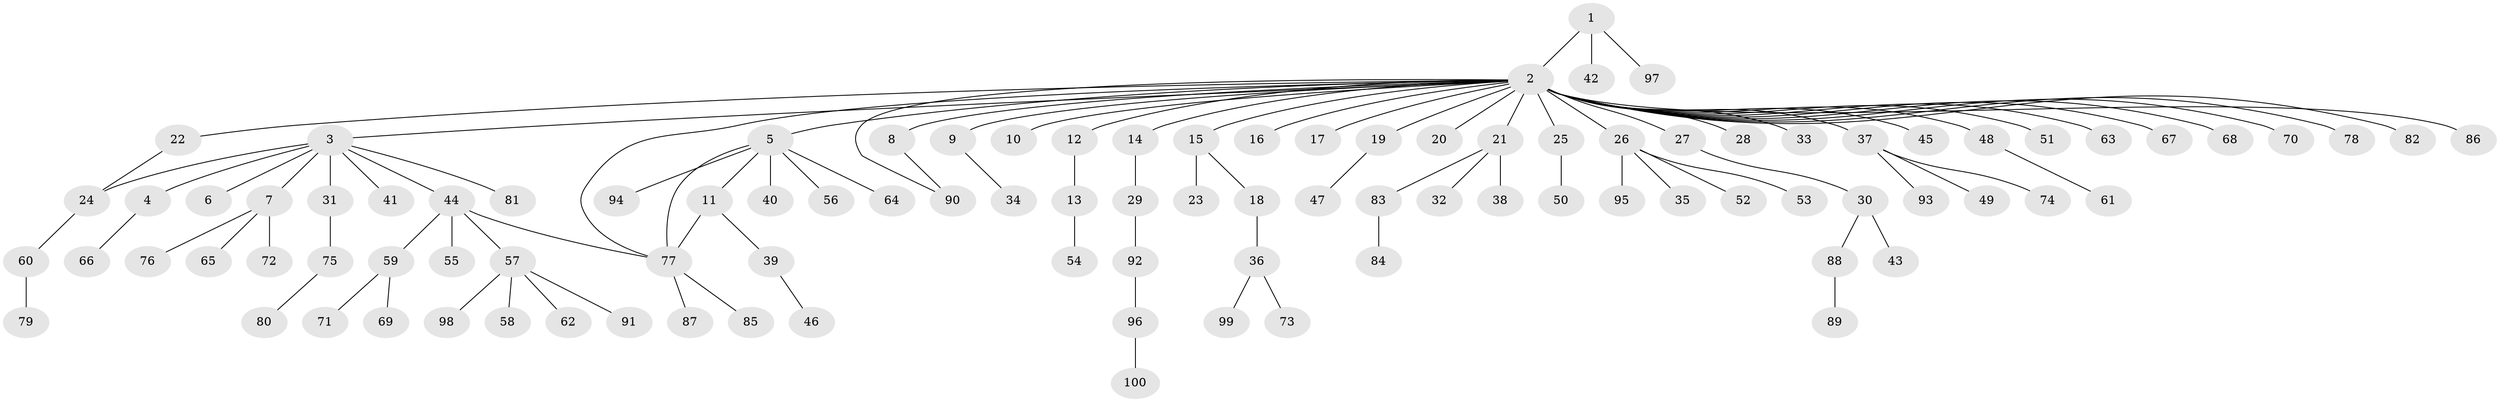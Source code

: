 // Generated by graph-tools (version 1.1) at 2025/48/03/09/25 04:48:45]
// undirected, 100 vertices, 104 edges
graph export_dot {
graph [start="1"]
  node [color=gray90,style=filled];
  1;
  2;
  3;
  4;
  5;
  6;
  7;
  8;
  9;
  10;
  11;
  12;
  13;
  14;
  15;
  16;
  17;
  18;
  19;
  20;
  21;
  22;
  23;
  24;
  25;
  26;
  27;
  28;
  29;
  30;
  31;
  32;
  33;
  34;
  35;
  36;
  37;
  38;
  39;
  40;
  41;
  42;
  43;
  44;
  45;
  46;
  47;
  48;
  49;
  50;
  51;
  52;
  53;
  54;
  55;
  56;
  57;
  58;
  59;
  60;
  61;
  62;
  63;
  64;
  65;
  66;
  67;
  68;
  69;
  70;
  71;
  72;
  73;
  74;
  75;
  76;
  77;
  78;
  79;
  80;
  81;
  82;
  83;
  84;
  85;
  86;
  87;
  88;
  89;
  90;
  91;
  92;
  93;
  94;
  95;
  96;
  97;
  98;
  99;
  100;
  1 -- 2;
  1 -- 42;
  1 -- 97;
  2 -- 3;
  2 -- 5;
  2 -- 8;
  2 -- 9;
  2 -- 10;
  2 -- 12;
  2 -- 14;
  2 -- 15;
  2 -- 16;
  2 -- 17;
  2 -- 19;
  2 -- 20;
  2 -- 21;
  2 -- 22;
  2 -- 25;
  2 -- 26;
  2 -- 27;
  2 -- 28;
  2 -- 33;
  2 -- 37;
  2 -- 45;
  2 -- 48;
  2 -- 51;
  2 -- 63;
  2 -- 67;
  2 -- 68;
  2 -- 70;
  2 -- 77;
  2 -- 78;
  2 -- 82;
  2 -- 86;
  2 -- 90;
  3 -- 4;
  3 -- 6;
  3 -- 7;
  3 -- 24;
  3 -- 31;
  3 -- 41;
  3 -- 44;
  3 -- 81;
  4 -- 66;
  5 -- 11;
  5 -- 40;
  5 -- 56;
  5 -- 64;
  5 -- 77;
  5 -- 94;
  7 -- 65;
  7 -- 72;
  7 -- 76;
  8 -- 90;
  9 -- 34;
  11 -- 39;
  11 -- 77;
  12 -- 13;
  13 -- 54;
  14 -- 29;
  15 -- 18;
  15 -- 23;
  18 -- 36;
  19 -- 47;
  21 -- 32;
  21 -- 38;
  21 -- 83;
  22 -- 24;
  24 -- 60;
  25 -- 50;
  26 -- 35;
  26 -- 52;
  26 -- 53;
  26 -- 95;
  27 -- 30;
  29 -- 92;
  30 -- 43;
  30 -- 88;
  31 -- 75;
  36 -- 73;
  36 -- 99;
  37 -- 49;
  37 -- 74;
  37 -- 93;
  39 -- 46;
  44 -- 55;
  44 -- 57;
  44 -- 59;
  44 -- 77;
  48 -- 61;
  57 -- 58;
  57 -- 62;
  57 -- 91;
  57 -- 98;
  59 -- 69;
  59 -- 71;
  60 -- 79;
  75 -- 80;
  77 -- 85;
  77 -- 87;
  83 -- 84;
  88 -- 89;
  92 -- 96;
  96 -- 100;
}
